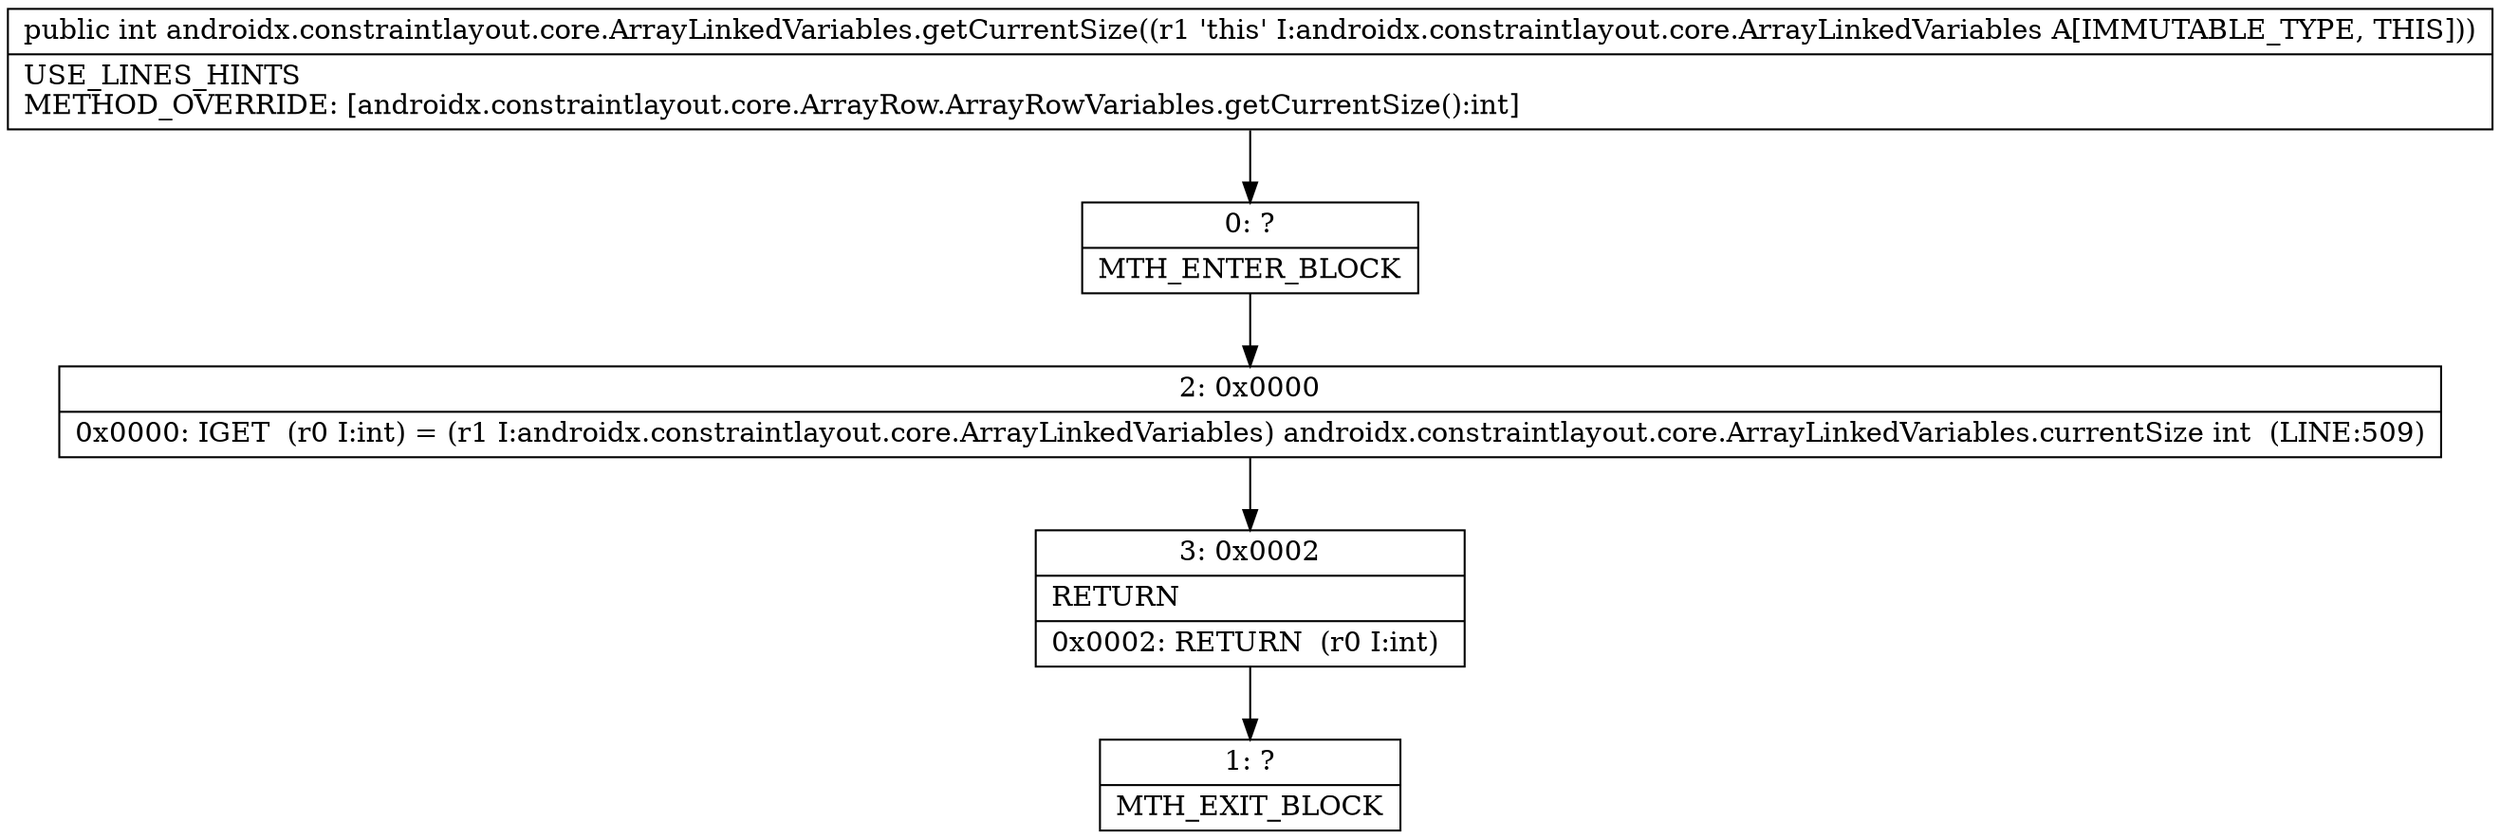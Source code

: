 digraph "CFG forandroidx.constraintlayout.core.ArrayLinkedVariables.getCurrentSize()I" {
Node_0 [shape=record,label="{0\:\ ?|MTH_ENTER_BLOCK\l}"];
Node_2 [shape=record,label="{2\:\ 0x0000|0x0000: IGET  (r0 I:int) = (r1 I:androidx.constraintlayout.core.ArrayLinkedVariables) androidx.constraintlayout.core.ArrayLinkedVariables.currentSize int  (LINE:509)\l}"];
Node_3 [shape=record,label="{3\:\ 0x0002|RETURN\l|0x0002: RETURN  (r0 I:int) \l}"];
Node_1 [shape=record,label="{1\:\ ?|MTH_EXIT_BLOCK\l}"];
MethodNode[shape=record,label="{public int androidx.constraintlayout.core.ArrayLinkedVariables.getCurrentSize((r1 'this' I:androidx.constraintlayout.core.ArrayLinkedVariables A[IMMUTABLE_TYPE, THIS]))  | USE_LINES_HINTS\lMETHOD_OVERRIDE: [androidx.constraintlayout.core.ArrayRow.ArrayRowVariables.getCurrentSize():int]\l}"];
MethodNode -> Node_0;Node_0 -> Node_2;
Node_2 -> Node_3;
Node_3 -> Node_1;
}

